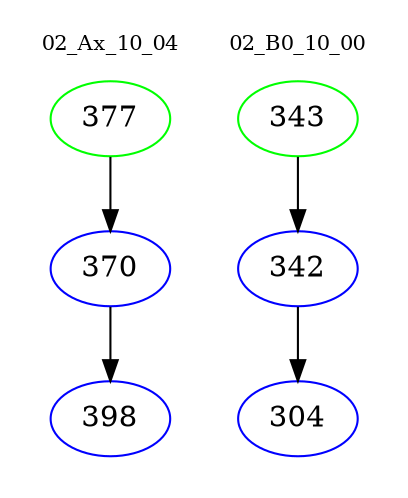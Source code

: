 digraph{
subgraph cluster_0 {
color = white
label = "02_Ax_10_04";
fontsize=10;
T0_377 [label="377", color="green"]
T0_377 -> T0_370 [color="black"]
T0_370 [label="370", color="blue"]
T0_370 -> T0_398 [color="black"]
T0_398 [label="398", color="blue"]
}
subgraph cluster_1 {
color = white
label = "02_B0_10_00";
fontsize=10;
T1_343 [label="343", color="green"]
T1_343 -> T1_342 [color="black"]
T1_342 [label="342", color="blue"]
T1_342 -> T1_304 [color="black"]
T1_304 [label="304", color="blue"]
}
}
